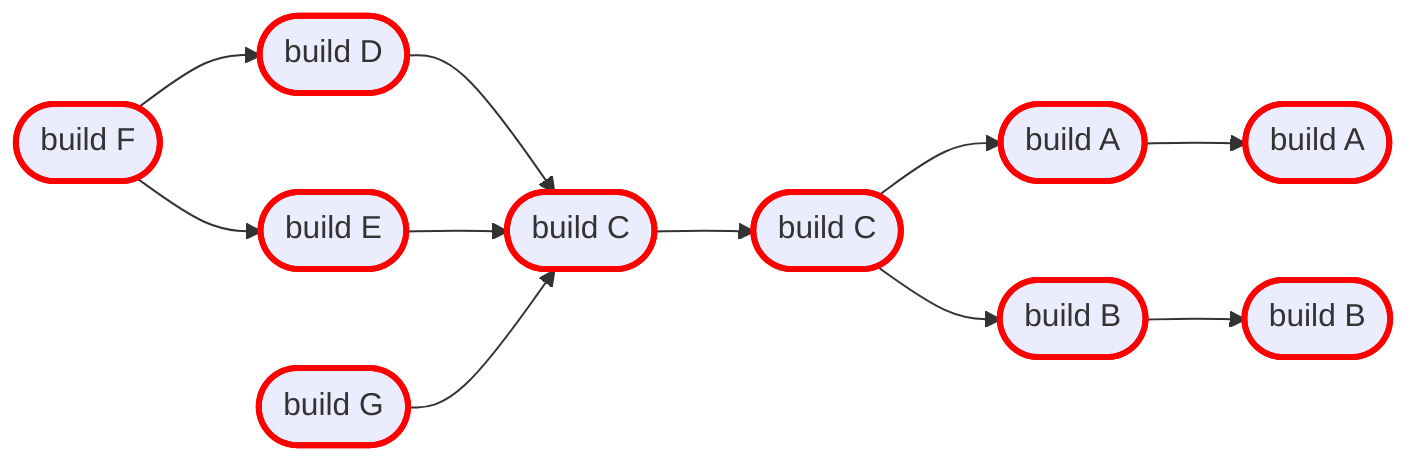 flowchart LR
classDef forced stroke:red,stroke-width:3px
classDef required stroke:orange,stroke-width:3px
classDef selected stroke:black,stroke-width:3px
A:build(["build A"])
B:build(["build B"])
D:build(["build D"])
E:build(["build E"])
A:build --> A:build-1
class A:build forced
B:build --> B:build-1
class B:build forced
D:build --> C:build
class D:build forced
E:build --> C:build
class E:build forced
C:build(["build C"])
F:build(["build F"])
G:build(["build G"])
C:build --> C:build-1
class C:build forced
F:build --> D:build
F:build --> E:build
class F:build forced
G:build --> C:build
class G:build forced
A:build-1(["build A"])
B:build-1(["build B"])
C:build-1(["build C"])
class A:build-1 forced
class B:build-1 forced
C:build-1 --> A:build
C:build-1 --> B:build
class C:build-1 forced